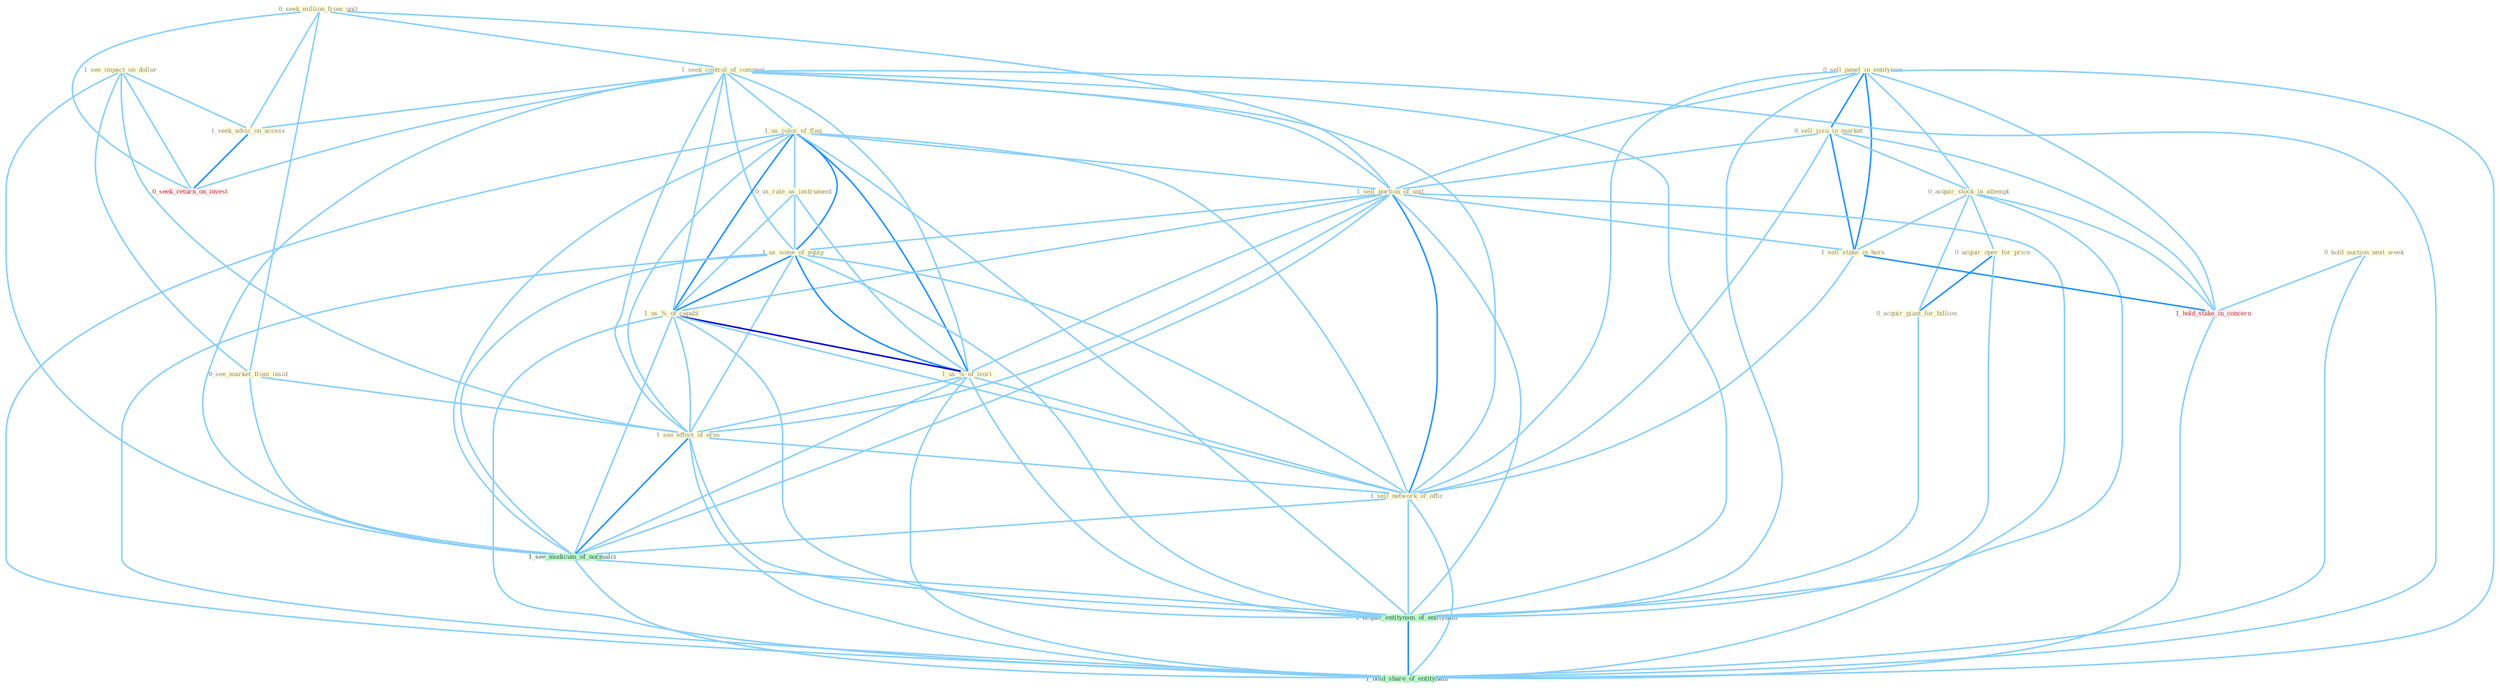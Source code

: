 Graph G{ 
    node
    [shape=polygon,style=filled,width=.5,height=.06,color="#BDFCC9",fixedsize=true,fontsize=4,
    fontcolor="#2f4f4f"];
    {node
    [color="#ffffe0", fontcolor="#8b7d6b"] "0_seek_million_from_unit " "1_see_impact_on_dollar " "0_sell_panel_in_entitynam " "0_sell_issu_in_market " "1_seek_control_of_compani " "0_acquir_stock_in_attempt " "1_us_color_of_flag " "1_sell_portion_of_unit " "0_us_rate_as_instrument " "1_seek_advic_on_access " "1_us_some_of_equip " "1_sell_stake_in_hors " "0_see_market_from_insid " "0_hold_auction_next_week " "1_us_%_of_capabl " "1_us_%_of_ivori " "1_see_effect_of_eros " "0_acquir_oper_for_price " "0_acquir_giant_for_billion " "1_sell_network_of_offic "}
{node [color="#fff0f5", fontcolor="#b22222"] "1_hold_stake_in_concern " "0_seek_return_on_invest "}
edge [color="#B0E2FF"];

	"0_seek_million_from_unit " -- "1_seek_control_of_compani " [w="1", color="#87cefa" ];
	"0_seek_million_from_unit " -- "1_sell_portion_of_unit " [w="1", color="#87cefa" ];
	"0_seek_million_from_unit " -- "1_seek_advic_on_access " [w="1", color="#87cefa" ];
	"0_seek_million_from_unit " -- "0_see_market_from_insid " [w="1", color="#87cefa" ];
	"0_seek_million_from_unit " -- "0_seek_return_on_invest " [w="1", color="#87cefa" ];
	"1_see_impact_on_dollar " -- "1_seek_advic_on_access " [w="1", color="#87cefa" ];
	"1_see_impact_on_dollar " -- "0_see_market_from_insid " [w="1", color="#87cefa" ];
	"1_see_impact_on_dollar " -- "1_see_effect_of_eros " [w="1", color="#87cefa" ];
	"1_see_impact_on_dollar " -- "0_seek_return_on_invest " [w="1", color="#87cefa" ];
	"1_see_impact_on_dollar " -- "1_see_modicum_of_normalci " [w="1", color="#87cefa" ];
	"0_sell_panel_in_entitynam " -- "0_sell_issu_in_market " [w="2", color="#1e90ff" , len=0.8];
	"0_sell_panel_in_entitynam " -- "0_acquir_stock_in_attempt " [w="1", color="#87cefa" ];
	"0_sell_panel_in_entitynam " -- "1_sell_portion_of_unit " [w="1", color="#87cefa" ];
	"0_sell_panel_in_entitynam " -- "1_sell_stake_in_hors " [w="2", color="#1e90ff" , len=0.8];
	"0_sell_panel_in_entitynam " -- "1_sell_network_of_offic " [w="1", color="#87cefa" ];
	"0_sell_panel_in_entitynam " -- "1_hold_stake_in_concern " [w="1", color="#87cefa" ];
	"0_sell_panel_in_entitynam " -- "1_acquir_entitynam_of_entitynam " [w="1", color="#87cefa" ];
	"0_sell_panel_in_entitynam " -- "1_hold_share_of_entitynam " [w="1", color="#87cefa" ];
	"0_sell_issu_in_market " -- "0_acquir_stock_in_attempt " [w="1", color="#87cefa" ];
	"0_sell_issu_in_market " -- "1_sell_portion_of_unit " [w="1", color="#87cefa" ];
	"0_sell_issu_in_market " -- "1_sell_stake_in_hors " [w="2", color="#1e90ff" , len=0.8];
	"0_sell_issu_in_market " -- "1_sell_network_of_offic " [w="1", color="#87cefa" ];
	"0_sell_issu_in_market " -- "1_hold_stake_in_concern " [w="1", color="#87cefa" ];
	"1_seek_control_of_compani " -- "1_us_color_of_flag " [w="1", color="#87cefa" ];
	"1_seek_control_of_compani " -- "1_sell_portion_of_unit " [w="1", color="#87cefa" ];
	"1_seek_control_of_compani " -- "1_seek_advic_on_access " [w="1", color="#87cefa" ];
	"1_seek_control_of_compani " -- "1_us_some_of_equip " [w="1", color="#87cefa" ];
	"1_seek_control_of_compani " -- "1_us_%_of_capabl " [w="1", color="#87cefa" ];
	"1_seek_control_of_compani " -- "1_us_%_of_ivori " [w="1", color="#87cefa" ];
	"1_seek_control_of_compani " -- "1_see_effect_of_eros " [w="1", color="#87cefa" ];
	"1_seek_control_of_compani " -- "1_sell_network_of_offic " [w="1", color="#87cefa" ];
	"1_seek_control_of_compani " -- "0_seek_return_on_invest " [w="1", color="#87cefa" ];
	"1_seek_control_of_compani " -- "1_see_modicum_of_normalci " [w="1", color="#87cefa" ];
	"1_seek_control_of_compani " -- "1_acquir_entitynam_of_entitynam " [w="1", color="#87cefa" ];
	"1_seek_control_of_compani " -- "1_hold_share_of_entitynam " [w="1", color="#87cefa" ];
	"0_acquir_stock_in_attempt " -- "1_sell_stake_in_hors " [w="1", color="#87cefa" ];
	"0_acquir_stock_in_attempt " -- "0_acquir_oper_for_price " [w="1", color="#87cefa" ];
	"0_acquir_stock_in_attempt " -- "0_acquir_giant_for_billion " [w="1", color="#87cefa" ];
	"0_acquir_stock_in_attempt " -- "1_hold_stake_in_concern " [w="1", color="#87cefa" ];
	"0_acquir_stock_in_attempt " -- "1_acquir_entitynam_of_entitynam " [w="1", color="#87cefa" ];
	"1_us_color_of_flag " -- "1_sell_portion_of_unit " [w="1", color="#87cefa" ];
	"1_us_color_of_flag " -- "0_us_rate_as_instrument " [w="1", color="#87cefa" ];
	"1_us_color_of_flag " -- "1_us_some_of_equip " [w="2", color="#1e90ff" , len=0.8];
	"1_us_color_of_flag " -- "1_us_%_of_capabl " [w="2", color="#1e90ff" , len=0.8];
	"1_us_color_of_flag " -- "1_us_%_of_ivori " [w="2", color="#1e90ff" , len=0.8];
	"1_us_color_of_flag " -- "1_see_effect_of_eros " [w="1", color="#87cefa" ];
	"1_us_color_of_flag " -- "1_sell_network_of_offic " [w="1", color="#87cefa" ];
	"1_us_color_of_flag " -- "1_see_modicum_of_normalci " [w="1", color="#87cefa" ];
	"1_us_color_of_flag " -- "1_acquir_entitynam_of_entitynam " [w="1", color="#87cefa" ];
	"1_us_color_of_flag " -- "1_hold_share_of_entitynam " [w="1", color="#87cefa" ];
	"1_sell_portion_of_unit " -- "1_us_some_of_equip " [w="1", color="#87cefa" ];
	"1_sell_portion_of_unit " -- "1_sell_stake_in_hors " [w="1", color="#87cefa" ];
	"1_sell_portion_of_unit " -- "1_us_%_of_capabl " [w="1", color="#87cefa" ];
	"1_sell_portion_of_unit " -- "1_us_%_of_ivori " [w="1", color="#87cefa" ];
	"1_sell_portion_of_unit " -- "1_see_effect_of_eros " [w="1", color="#87cefa" ];
	"1_sell_portion_of_unit " -- "1_sell_network_of_offic " [w="2", color="#1e90ff" , len=0.8];
	"1_sell_portion_of_unit " -- "1_see_modicum_of_normalci " [w="1", color="#87cefa" ];
	"1_sell_portion_of_unit " -- "1_acquir_entitynam_of_entitynam " [w="1", color="#87cefa" ];
	"1_sell_portion_of_unit " -- "1_hold_share_of_entitynam " [w="1", color="#87cefa" ];
	"0_us_rate_as_instrument " -- "1_us_some_of_equip " [w="1", color="#87cefa" ];
	"0_us_rate_as_instrument " -- "1_us_%_of_capabl " [w="1", color="#87cefa" ];
	"0_us_rate_as_instrument " -- "1_us_%_of_ivori " [w="1", color="#87cefa" ];
	"1_seek_advic_on_access " -- "0_seek_return_on_invest " [w="2", color="#1e90ff" , len=0.8];
	"1_us_some_of_equip " -- "1_us_%_of_capabl " [w="2", color="#1e90ff" , len=0.8];
	"1_us_some_of_equip " -- "1_us_%_of_ivori " [w="2", color="#1e90ff" , len=0.8];
	"1_us_some_of_equip " -- "1_see_effect_of_eros " [w="1", color="#87cefa" ];
	"1_us_some_of_equip " -- "1_sell_network_of_offic " [w="1", color="#87cefa" ];
	"1_us_some_of_equip " -- "1_see_modicum_of_normalci " [w="1", color="#87cefa" ];
	"1_us_some_of_equip " -- "1_acquir_entitynam_of_entitynam " [w="1", color="#87cefa" ];
	"1_us_some_of_equip " -- "1_hold_share_of_entitynam " [w="1", color="#87cefa" ];
	"1_sell_stake_in_hors " -- "1_sell_network_of_offic " [w="1", color="#87cefa" ];
	"1_sell_stake_in_hors " -- "1_hold_stake_in_concern " [w="2", color="#1e90ff" , len=0.8];
	"0_see_market_from_insid " -- "1_see_effect_of_eros " [w="1", color="#87cefa" ];
	"0_see_market_from_insid " -- "1_see_modicum_of_normalci " [w="1", color="#87cefa" ];
	"0_hold_auction_next_week " -- "1_hold_stake_in_concern " [w="1", color="#87cefa" ];
	"0_hold_auction_next_week " -- "1_hold_share_of_entitynam " [w="1", color="#87cefa" ];
	"1_us_%_of_capabl " -- "1_us_%_of_ivori " [w="3", color="#0000cd" , len=0.6];
	"1_us_%_of_capabl " -- "1_see_effect_of_eros " [w="1", color="#87cefa" ];
	"1_us_%_of_capabl " -- "1_sell_network_of_offic " [w="1", color="#87cefa" ];
	"1_us_%_of_capabl " -- "1_see_modicum_of_normalci " [w="1", color="#87cefa" ];
	"1_us_%_of_capabl " -- "1_acquir_entitynam_of_entitynam " [w="1", color="#87cefa" ];
	"1_us_%_of_capabl " -- "1_hold_share_of_entitynam " [w="1", color="#87cefa" ];
	"1_us_%_of_ivori " -- "1_see_effect_of_eros " [w="1", color="#87cefa" ];
	"1_us_%_of_ivori " -- "1_sell_network_of_offic " [w="1", color="#87cefa" ];
	"1_us_%_of_ivori " -- "1_see_modicum_of_normalci " [w="1", color="#87cefa" ];
	"1_us_%_of_ivori " -- "1_acquir_entitynam_of_entitynam " [w="1", color="#87cefa" ];
	"1_us_%_of_ivori " -- "1_hold_share_of_entitynam " [w="1", color="#87cefa" ];
	"1_see_effect_of_eros " -- "1_sell_network_of_offic " [w="1", color="#87cefa" ];
	"1_see_effect_of_eros " -- "1_see_modicum_of_normalci " [w="2", color="#1e90ff" , len=0.8];
	"1_see_effect_of_eros " -- "1_acquir_entitynam_of_entitynam " [w="1", color="#87cefa" ];
	"1_see_effect_of_eros " -- "1_hold_share_of_entitynam " [w="1", color="#87cefa" ];
	"0_acquir_oper_for_price " -- "0_acquir_giant_for_billion " [w="2", color="#1e90ff" , len=0.8];
	"0_acquir_oper_for_price " -- "1_acquir_entitynam_of_entitynam " [w="1", color="#87cefa" ];
	"0_acquir_giant_for_billion " -- "1_acquir_entitynam_of_entitynam " [w="1", color="#87cefa" ];
	"1_sell_network_of_offic " -- "1_see_modicum_of_normalci " [w="1", color="#87cefa" ];
	"1_sell_network_of_offic " -- "1_acquir_entitynam_of_entitynam " [w="1", color="#87cefa" ];
	"1_sell_network_of_offic " -- "1_hold_share_of_entitynam " [w="1", color="#87cefa" ];
	"1_hold_stake_in_concern " -- "1_hold_share_of_entitynam " [w="1", color="#87cefa" ];
	"1_see_modicum_of_normalci " -- "1_acquir_entitynam_of_entitynam " [w="1", color="#87cefa" ];
	"1_see_modicum_of_normalci " -- "1_hold_share_of_entitynam " [w="1", color="#87cefa" ];
	"1_acquir_entitynam_of_entitynam " -- "1_hold_share_of_entitynam " [w="2", color="#1e90ff" , len=0.8];
}
